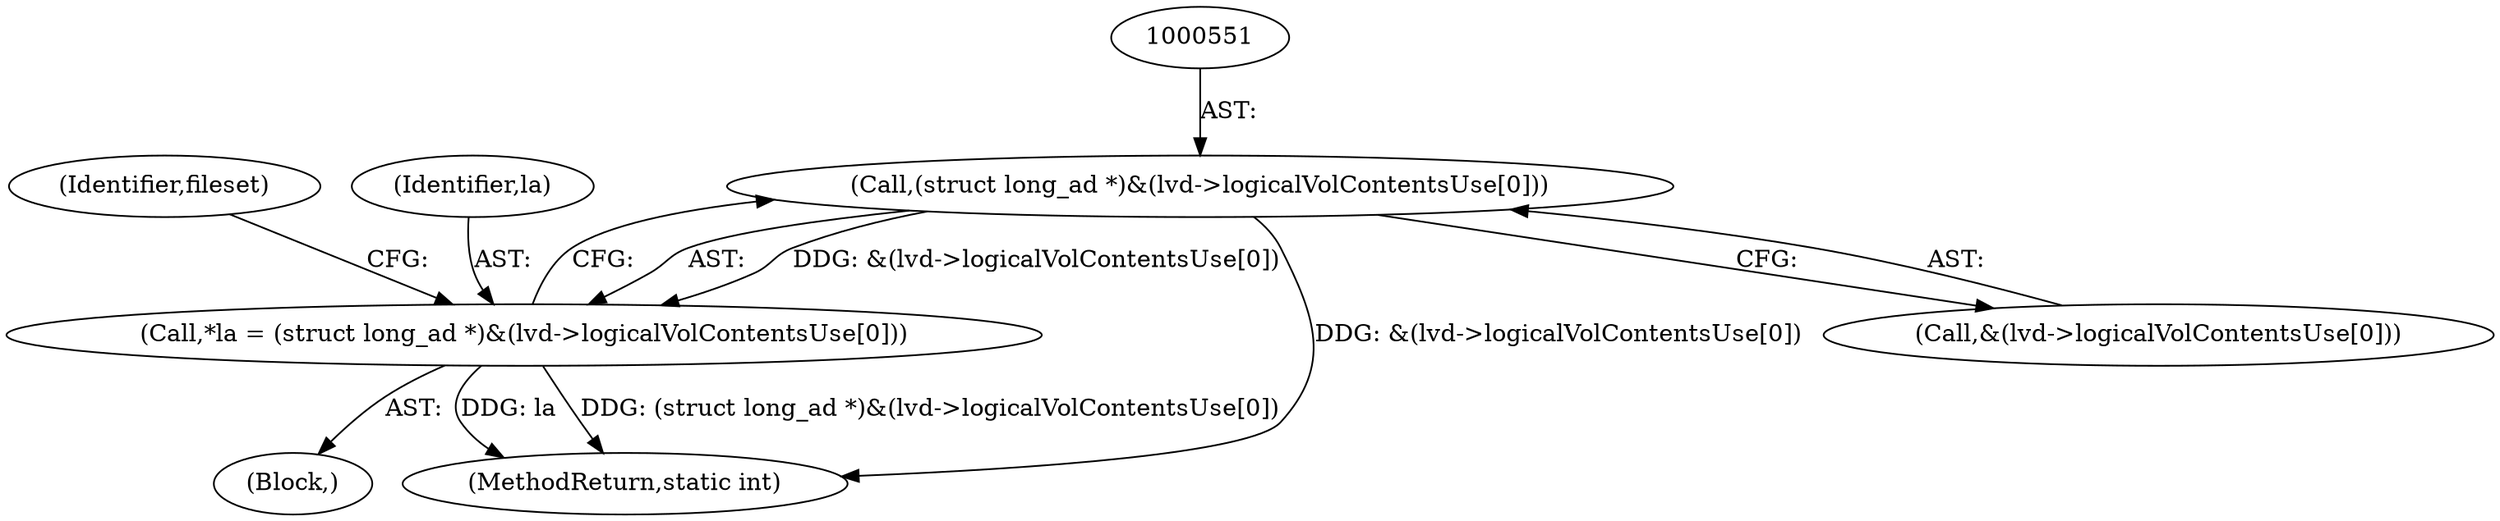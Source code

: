 digraph "0_linux_1df2ae31c724e57be9d7ac00d78db8a5dabdd050@array" {
"1000550" [label="(Call,(struct long_ad *)&(lvd->logicalVolContentsUse[0]))"];
"1000548" [label="(Call,*la = (struct long_ad *)&(lvd->logicalVolContentsUse[0]))"];
"1000590" [label="(MethodReturn,static int)"];
"1000546" [label="(Block,)"];
"1000550" [label="(Call,(struct long_ad *)&(lvd->logicalVolContentsUse[0]))"];
"1000548" [label="(Call,*la = (struct long_ad *)&(lvd->logicalVolContentsUse[0]))"];
"1000552" [label="(Call,&(lvd->logicalVolContentsUse[0]))"];
"1000560" [label="(Identifier,fileset)"];
"1000549" [label="(Identifier,la)"];
"1000550" -> "1000548"  [label="AST: "];
"1000550" -> "1000552"  [label="CFG: "];
"1000551" -> "1000550"  [label="AST: "];
"1000552" -> "1000550"  [label="AST: "];
"1000548" -> "1000550"  [label="CFG: "];
"1000550" -> "1000590"  [label="DDG: &(lvd->logicalVolContentsUse[0])"];
"1000550" -> "1000548"  [label="DDG: &(lvd->logicalVolContentsUse[0])"];
"1000548" -> "1000546"  [label="AST: "];
"1000549" -> "1000548"  [label="AST: "];
"1000560" -> "1000548"  [label="CFG: "];
"1000548" -> "1000590"  [label="DDG: (struct long_ad *)&(lvd->logicalVolContentsUse[0])"];
"1000548" -> "1000590"  [label="DDG: la"];
}
